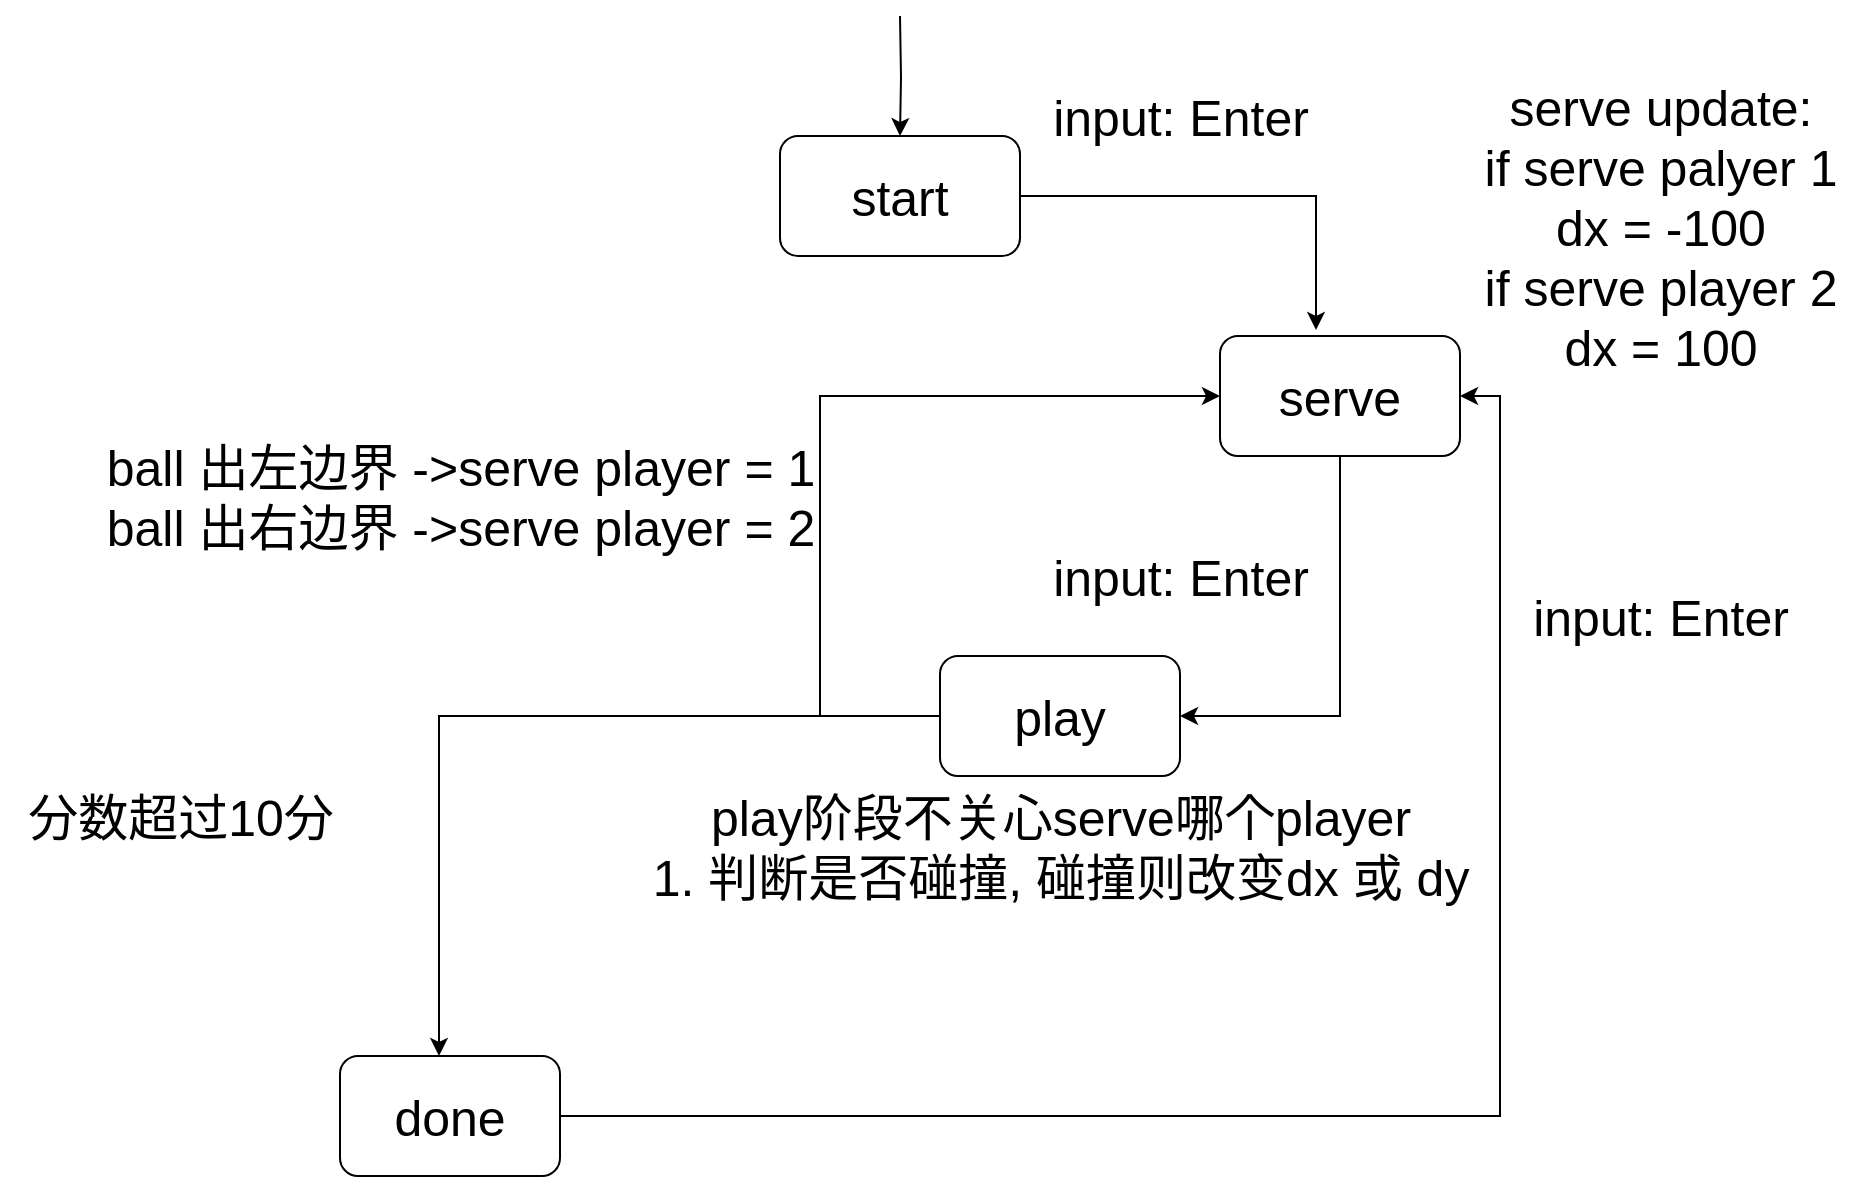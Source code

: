 <mxfile version="20.2.8" type="github">
  <diagram id="BVnKUbLzUJHT2AO7Y4Lj" name="第 1 页">
    <mxGraphModel dx="2253" dy="711" grid="1" gridSize="10" guides="1" tooltips="1" connect="1" arrows="1" fold="1" page="1" pageScale="1" pageWidth="827" pageHeight="1169" math="0" shadow="0">
      <root>
        <mxCell id="0" />
        <mxCell id="1" parent="0" />
        <mxCell id="chHwzuXycJwSlvuzuiYq-6" style="edgeStyle=orthogonalEdgeStyle;rounded=0;orthogonalLoop=1;jettySize=auto;html=1;exitX=0.5;exitY=0;exitDx=0;exitDy=0;fontSize=25;entryX=0.5;entryY=0;entryDx=0;entryDy=0;" edge="1" parent="1" target="chHwzuXycJwSlvuzuiYq-2">
          <mxGeometry relative="1" as="geometry">
            <mxPoint x="240" y="60" as="sourcePoint" />
          </mxGeometry>
        </mxCell>
        <mxCell id="chHwzuXycJwSlvuzuiYq-7" style="edgeStyle=orthogonalEdgeStyle;rounded=0;orthogonalLoop=1;jettySize=auto;html=1;exitX=1;exitY=0.5;exitDx=0;exitDy=0;entryX=0.4;entryY=-0.05;entryDx=0;entryDy=0;entryPerimeter=0;fontSize=25;" edge="1" parent="1" source="chHwzuXycJwSlvuzuiYq-2" target="chHwzuXycJwSlvuzuiYq-3">
          <mxGeometry relative="1" as="geometry" />
        </mxCell>
        <mxCell id="chHwzuXycJwSlvuzuiYq-2" value="start" style="rounded=1;whiteSpace=wrap;html=1;fontSize=25;" vertex="1" parent="1">
          <mxGeometry x="180" y="120" width="120" height="60" as="geometry" />
        </mxCell>
        <mxCell id="chHwzuXycJwSlvuzuiYq-8" style="edgeStyle=orthogonalEdgeStyle;rounded=0;orthogonalLoop=1;jettySize=auto;html=1;exitX=0.5;exitY=1;exitDx=0;exitDy=0;entryX=1;entryY=0.5;entryDx=0;entryDy=0;fontSize=25;" edge="1" parent="1" source="chHwzuXycJwSlvuzuiYq-3" target="chHwzuXycJwSlvuzuiYq-4">
          <mxGeometry relative="1" as="geometry" />
        </mxCell>
        <mxCell id="chHwzuXycJwSlvuzuiYq-3" value="serve" style="rounded=1;whiteSpace=wrap;html=1;fontSize=25;" vertex="1" parent="1">
          <mxGeometry x="400" y="220" width="120" height="60" as="geometry" />
        </mxCell>
        <mxCell id="chHwzuXycJwSlvuzuiYq-9" style="edgeStyle=orthogonalEdgeStyle;rounded=0;orthogonalLoop=1;jettySize=auto;html=1;exitX=0;exitY=0.5;exitDx=0;exitDy=0;entryX=0;entryY=0.5;entryDx=0;entryDy=0;fontSize=25;" edge="1" parent="1" source="chHwzuXycJwSlvuzuiYq-4" target="chHwzuXycJwSlvuzuiYq-3">
          <mxGeometry relative="1" as="geometry">
            <Array as="points">
              <mxPoint x="200" y="410" />
              <mxPoint x="200" y="250" />
            </Array>
          </mxGeometry>
        </mxCell>
        <mxCell id="chHwzuXycJwSlvuzuiYq-17" style="edgeStyle=orthogonalEdgeStyle;rounded=0;orthogonalLoop=1;jettySize=auto;html=1;exitX=0;exitY=0.5;exitDx=0;exitDy=0;entryX=0.45;entryY=0;entryDx=0;entryDy=0;entryPerimeter=0;fontSize=25;" edge="1" parent="1" source="chHwzuXycJwSlvuzuiYq-4" target="chHwzuXycJwSlvuzuiYq-16">
          <mxGeometry relative="1" as="geometry" />
        </mxCell>
        <mxCell id="chHwzuXycJwSlvuzuiYq-4" value="play" style="rounded=1;whiteSpace=wrap;html=1;fontSize=25;" vertex="1" parent="1">
          <mxGeometry x="260" y="380" width="120" height="60" as="geometry" />
        </mxCell>
        <mxCell id="chHwzuXycJwSlvuzuiYq-10" value="input: Enter" style="text;html=1;align=center;verticalAlign=middle;resizable=0;points=[];autosize=1;strokeColor=none;fillColor=none;fontSize=25;" vertex="1" parent="1">
          <mxGeometry x="305" y="90" width="150" height="40" as="geometry" />
        </mxCell>
        <mxCell id="chHwzuXycJwSlvuzuiYq-11" value="input: Enter" style="text;html=1;align=center;verticalAlign=middle;resizable=0;points=[];autosize=1;strokeColor=none;fillColor=none;fontSize=25;" vertex="1" parent="1">
          <mxGeometry x="305" y="320" width="150" height="40" as="geometry" />
        </mxCell>
        <mxCell id="chHwzuXycJwSlvuzuiYq-12" value="ball 出左边界 -&amp;gt;serve player = 1&lt;br&gt;ball 出右边界 -&amp;gt;serve player = 2" style="text;html=1;align=center;verticalAlign=middle;resizable=0;points=[];autosize=1;strokeColor=none;fillColor=none;fontSize=25;" vertex="1" parent="1">
          <mxGeometry x="-170" y="265" width="380" height="70" as="geometry" />
        </mxCell>
        <mxCell id="chHwzuXycJwSlvuzuiYq-14" value="serve update:&lt;br&gt;if serve palyer 1&lt;br&gt;dx = -100&lt;br&gt;if serve player 2&lt;br&gt;dx = 100" style="text;html=1;align=center;verticalAlign=middle;resizable=0;points=[];autosize=1;strokeColor=none;fillColor=none;fontSize=25;" vertex="1" parent="1">
          <mxGeometry x="520" y="85" width="200" height="160" as="geometry" />
        </mxCell>
        <mxCell id="chHwzuXycJwSlvuzuiYq-15" value="play阶段不关心serve哪个player&lt;br&gt;1. 判断是否碰撞, 碰撞则改变dx 或 dy&lt;br&gt;" style="text;html=1;align=center;verticalAlign=middle;resizable=0;points=[];autosize=1;strokeColor=none;fillColor=none;fontSize=25;" vertex="1" parent="1">
          <mxGeometry x="105" y="440" width="430" height="70" as="geometry" />
        </mxCell>
        <mxCell id="chHwzuXycJwSlvuzuiYq-19" style="edgeStyle=orthogonalEdgeStyle;rounded=0;orthogonalLoop=1;jettySize=auto;html=1;fontSize=25;entryX=1;entryY=0.5;entryDx=0;entryDy=0;" edge="1" parent="1" source="chHwzuXycJwSlvuzuiYq-16" target="chHwzuXycJwSlvuzuiYq-3">
          <mxGeometry relative="1" as="geometry">
            <mxPoint x="680" y="390" as="targetPoint" />
          </mxGeometry>
        </mxCell>
        <mxCell id="chHwzuXycJwSlvuzuiYq-16" value="done" style="rounded=1;whiteSpace=wrap;html=1;fontSize=25;" vertex="1" parent="1">
          <mxGeometry x="-40" y="580" width="110" height="60" as="geometry" />
        </mxCell>
        <mxCell id="chHwzuXycJwSlvuzuiYq-18" value="分数超过10分" style="text;html=1;align=center;verticalAlign=middle;resizable=0;points=[];autosize=1;strokeColor=none;fillColor=none;fontSize=25;" vertex="1" parent="1">
          <mxGeometry x="-210" y="440" width="180" height="40" as="geometry" />
        </mxCell>
        <mxCell id="chHwzuXycJwSlvuzuiYq-20" value="input: Enter" style="text;html=1;align=center;verticalAlign=middle;resizable=0;points=[];autosize=1;strokeColor=none;fillColor=none;fontSize=25;" vertex="1" parent="1">
          <mxGeometry x="545" y="340" width="150" height="40" as="geometry" />
        </mxCell>
      </root>
    </mxGraphModel>
  </diagram>
</mxfile>
